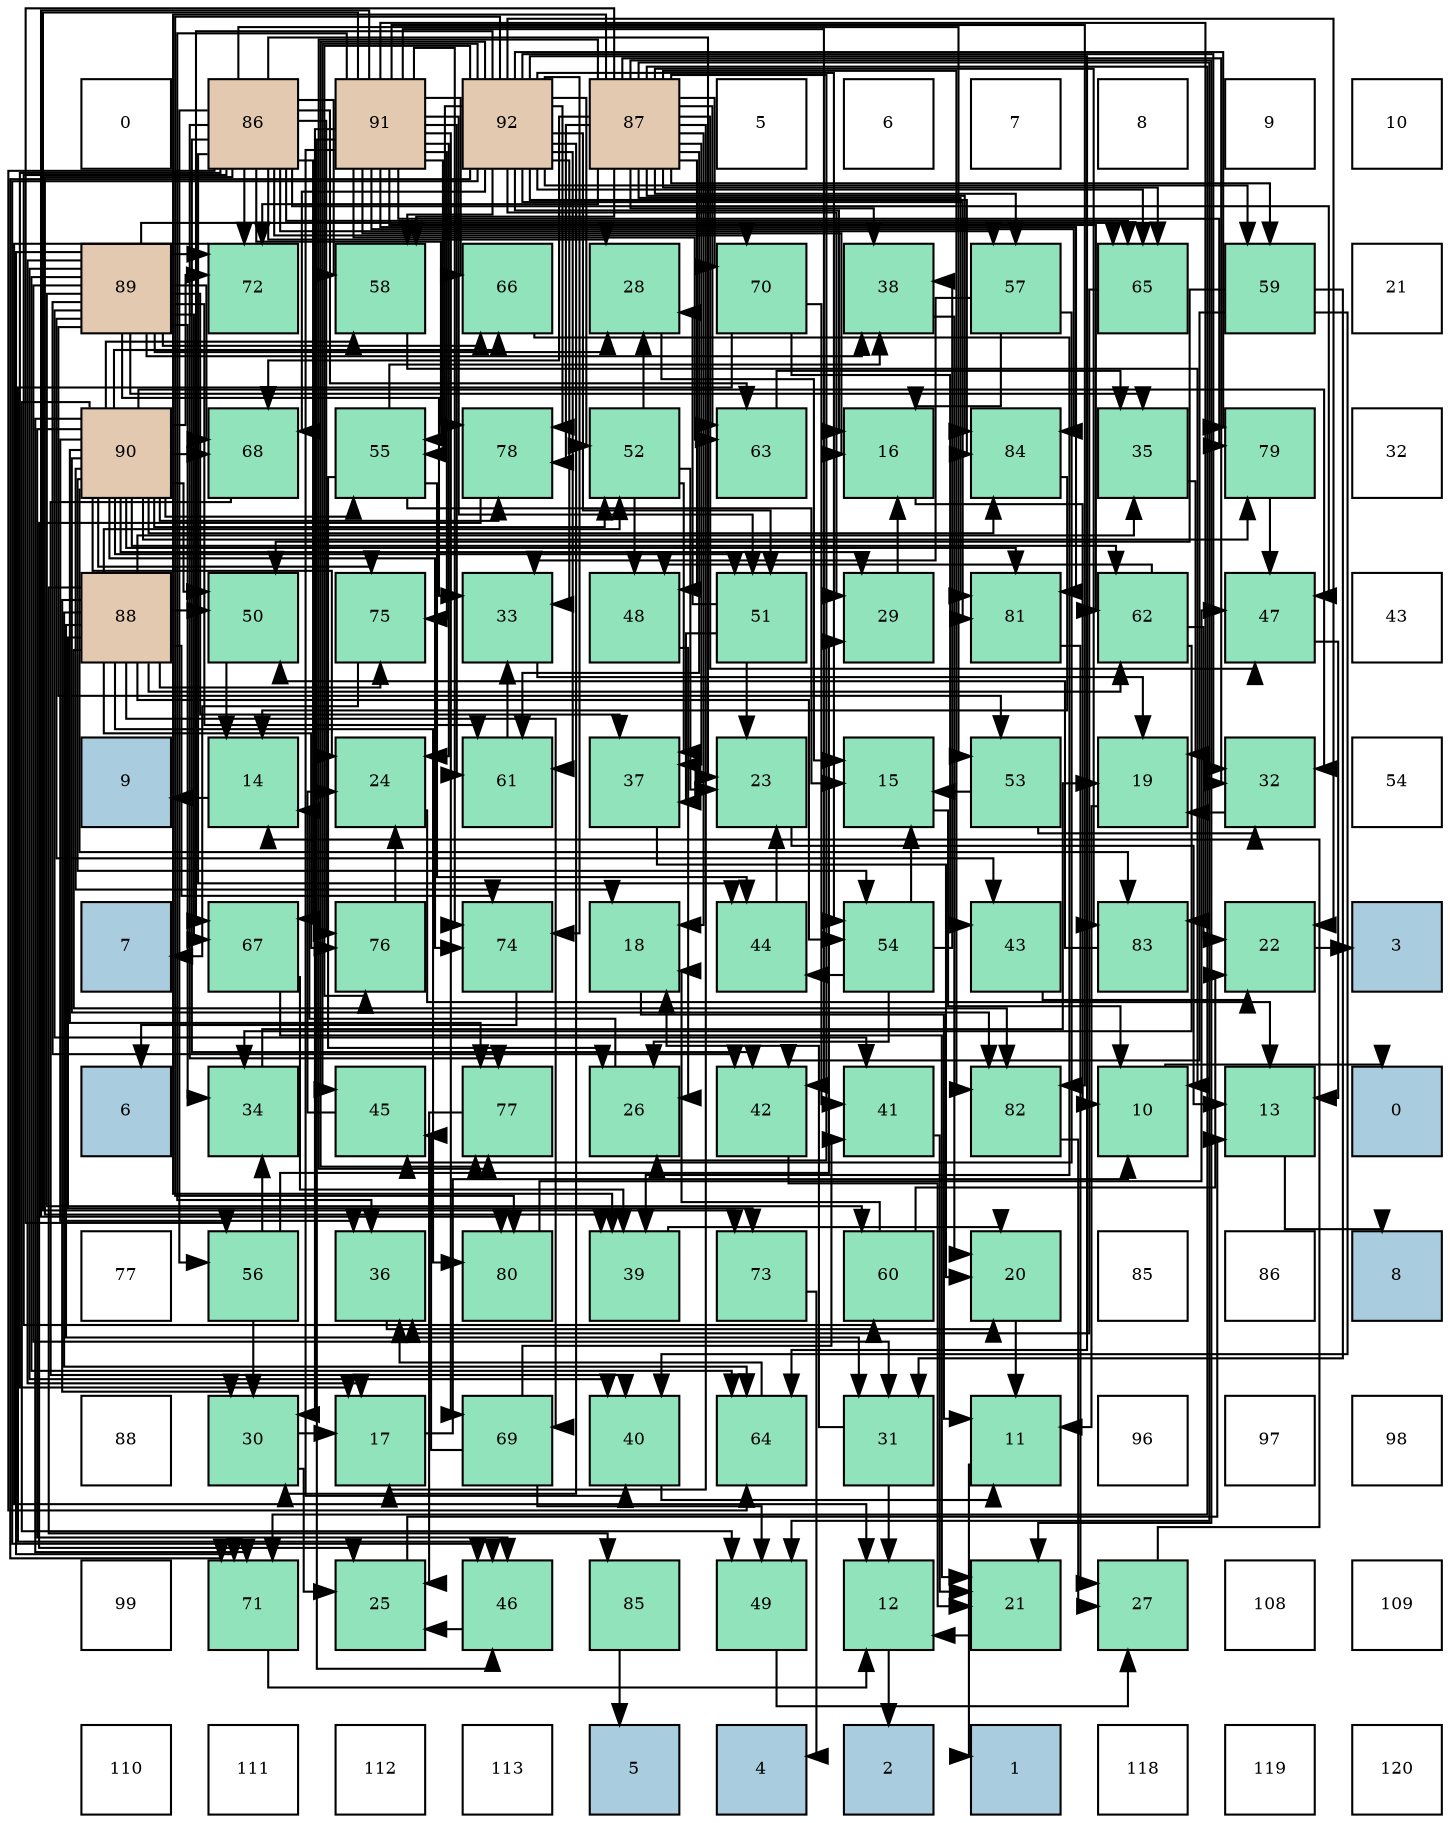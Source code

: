 digraph layout{
 rankdir=TB;
 splines=ortho;
 node [style=filled shape=square fixedsize=true width=0.6];
0[label="0", fontsize=8, fillcolor="#ffffff"];
1[label="86", fontsize=8, fillcolor="#e3c9af"];
2[label="91", fontsize=8, fillcolor="#e3c9af"];
3[label="92", fontsize=8, fillcolor="#e3c9af"];
4[label="87", fontsize=8, fillcolor="#e3c9af"];
5[label="5", fontsize=8, fillcolor="#ffffff"];
6[label="6", fontsize=8, fillcolor="#ffffff"];
7[label="7", fontsize=8, fillcolor="#ffffff"];
8[label="8", fontsize=8, fillcolor="#ffffff"];
9[label="9", fontsize=8, fillcolor="#ffffff"];
10[label="10", fontsize=8, fillcolor="#ffffff"];
11[label="89", fontsize=8, fillcolor="#e3c9af"];
12[label="72", fontsize=8, fillcolor="#91e3bb"];
13[label="58", fontsize=8, fillcolor="#91e3bb"];
14[label="66", fontsize=8, fillcolor="#91e3bb"];
15[label="28", fontsize=8, fillcolor="#91e3bb"];
16[label="70", fontsize=8, fillcolor="#91e3bb"];
17[label="38", fontsize=8, fillcolor="#91e3bb"];
18[label="57", fontsize=8, fillcolor="#91e3bb"];
19[label="65", fontsize=8, fillcolor="#91e3bb"];
20[label="59", fontsize=8, fillcolor="#91e3bb"];
21[label="21", fontsize=8, fillcolor="#ffffff"];
22[label="90", fontsize=8, fillcolor="#e3c9af"];
23[label="68", fontsize=8, fillcolor="#91e3bb"];
24[label="55", fontsize=8, fillcolor="#91e3bb"];
25[label="78", fontsize=8, fillcolor="#91e3bb"];
26[label="52", fontsize=8, fillcolor="#91e3bb"];
27[label="63", fontsize=8, fillcolor="#91e3bb"];
28[label="16", fontsize=8, fillcolor="#91e3bb"];
29[label="84", fontsize=8, fillcolor="#91e3bb"];
30[label="35", fontsize=8, fillcolor="#91e3bb"];
31[label="79", fontsize=8, fillcolor="#91e3bb"];
32[label="32", fontsize=8, fillcolor="#ffffff"];
33[label="88", fontsize=8, fillcolor="#e3c9af"];
34[label="50", fontsize=8, fillcolor="#91e3bb"];
35[label="75", fontsize=8, fillcolor="#91e3bb"];
36[label="33", fontsize=8, fillcolor="#91e3bb"];
37[label="48", fontsize=8, fillcolor="#91e3bb"];
38[label="51", fontsize=8, fillcolor="#91e3bb"];
39[label="29", fontsize=8, fillcolor="#91e3bb"];
40[label="81", fontsize=8, fillcolor="#91e3bb"];
41[label="62", fontsize=8, fillcolor="#91e3bb"];
42[label="47", fontsize=8, fillcolor="#91e3bb"];
43[label="43", fontsize=8, fillcolor="#ffffff"];
44[label="9", fontsize=8, fillcolor="#a9ccde"];
45[label="14", fontsize=8, fillcolor="#91e3bb"];
46[label="24", fontsize=8, fillcolor="#91e3bb"];
47[label="61", fontsize=8, fillcolor="#91e3bb"];
48[label="37", fontsize=8, fillcolor="#91e3bb"];
49[label="23", fontsize=8, fillcolor="#91e3bb"];
50[label="15", fontsize=8, fillcolor="#91e3bb"];
51[label="53", fontsize=8, fillcolor="#91e3bb"];
52[label="19", fontsize=8, fillcolor="#91e3bb"];
53[label="32", fontsize=8, fillcolor="#91e3bb"];
54[label="54", fontsize=8, fillcolor="#ffffff"];
55[label="7", fontsize=8, fillcolor="#a9ccde"];
56[label="67", fontsize=8, fillcolor="#91e3bb"];
57[label="76", fontsize=8, fillcolor="#91e3bb"];
58[label="74", fontsize=8, fillcolor="#91e3bb"];
59[label="18", fontsize=8, fillcolor="#91e3bb"];
60[label="44", fontsize=8, fillcolor="#91e3bb"];
61[label="54", fontsize=8, fillcolor="#91e3bb"];
62[label="43", fontsize=8, fillcolor="#91e3bb"];
63[label="83", fontsize=8, fillcolor="#91e3bb"];
64[label="22", fontsize=8, fillcolor="#91e3bb"];
65[label="3", fontsize=8, fillcolor="#a9ccde"];
66[label="6", fontsize=8, fillcolor="#a9ccde"];
67[label="34", fontsize=8, fillcolor="#91e3bb"];
68[label="45", fontsize=8, fillcolor="#91e3bb"];
69[label="77", fontsize=8, fillcolor="#91e3bb"];
70[label="26", fontsize=8, fillcolor="#91e3bb"];
71[label="42", fontsize=8, fillcolor="#91e3bb"];
72[label="41", fontsize=8, fillcolor="#91e3bb"];
73[label="82", fontsize=8, fillcolor="#91e3bb"];
74[label="10", fontsize=8, fillcolor="#91e3bb"];
75[label="13", fontsize=8, fillcolor="#91e3bb"];
76[label="0", fontsize=8, fillcolor="#a9ccde"];
77[label="77", fontsize=8, fillcolor="#ffffff"];
78[label="56", fontsize=8, fillcolor="#91e3bb"];
79[label="36", fontsize=8, fillcolor="#91e3bb"];
80[label="80", fontsize=8, fillcolor="#91e3bb"];
81[label="39", fontsize=8, fillcolor="#91e3bb"];
82[label="73", fontsize=8, fillcolor="#91e3bb"];
83[label="60", fontsize=8, fillcolor="#91e3bb"];
84[label="20", fontsize=8, fillcolor="#91e3bb"];
85[label="85", fontsize=8, fillcolor="#ffffff"];
86[label="86", fontsize=8, fillcolor="#ffffff"];
87[label="8", fontsize=8, fillcolor="#a9ccde"];
88[label="88", fontsize=8, fillcolor="#ffffff"];
89[label="30", fontsize=8, fillcolor="#91e3bb"];
90[label="17", fontsize=8, fillcolor="#91e3bb"];
91[label="69", fontsize=8, fillcolor="#91e3bb"];
92[label="40", fontsize=8, fillcolor="#91e3bb"];
93[label="64", fontsize=8, fillcolor="#91e3bb"];
94[label="31", fontsize=8, fillcolor="#91e3bb"];
95[label="11", fontsize=8, fillcolor="#91e3bb"];
96[label="96", fontsize=8, fillcolor="#ffffff"];
97[label="97", fontsize=8, fillcolor="#ffffff"];
98[label="98", fontsize=8, fillcolor="#ffffff"];
99[label="99", fontsize=8, fillcolor="#ffffff"];
100[label="71", fontsize=8, fillcolor="#91e3bb"];
101[label="25", fontsize=8, fillcolor="#91e3bb"];
102[label="46", fontsize=8, fillcolor="#91e3bb"];
103[label="85", fontsize=8, fillcolor="#91e3bb"];
104[label="49", fontsize=8, fillcolor="#91e3bb"];
105[label="12", fontsize=8, fillcolor="#91e3bb"];
106[label="21", fontsize=8, fillcolor="#91e3bb"];
107[label="27", fontsize=8, fillcolor="#91e3bb"];
108[label="108", fontsize=8, fillcolor="#ffffff"];
109[label="109", fontsize=8, fillcolor="#ffffff"];
110[label="110", fontsize=8, fillcolor="#ffffff"];
111[label="111", fontsize=8, fillcolor="#ffffff"];
112[label="112", fontsize=8, fillcolor="#ffffff"];
113[label="113", fontsize=8, fillcolor="#ffffff"];
114[label="5", fontsize=8, fillcolor="#a9ccde"];
115[label="4", fontsize=8, fillcolor="#a9ccde"];
116[label="2", fontsize=8, fillcolor="#a9ccde"];
117[label="1", fontsize=8, fillcolor="#a9ccde"];
118[label="118", fontsize=8, fillcolor="#ffffff"];
119[label="119", fontsize=8, fillcolor="#ffffff"];
120[label="120", fontsize=8, fillcolor="#ffffff"];
edge [constraint=false, style=vis];74 -> 76;
95 -> 117;
105 -> 116;
75 -> 87;
45 -> 44;
50 -> 74;
28 -> 74;
90 -> 74;
59 -> 95;
52 -> 95;
84 -> 95;
106 -> 105;
64 -> 65;
49 -> 75;
46 -> 75;
101 -> 75;
70 -> 45;
107 -> 45;
15 -> 50;
39 -> 28;
89 -> 90;
89 -> 101;
94 -> 105;
94 -> 59;
53 -> 52;
36 -> 52;
67 -> 52;
30 -> 52;
79 -> 84;
48 -> 84;
17 -> 84;
81 -> 84;
92 -> 95;
72 -> 106;
71 -> 106;
62 -> 64;
60 -> 49;
68 -> 46;
102 -> 101;
42 -> 75;
37 -> 70;
104 -> 107;
34 -> 45;
38 -> 49;
38 -> 15;
38 -> 48;
26 -> 49;
26 -> 15;
26 -> 48;
26 -> 37;
51 -> 50;
51 -> 53;
61 -> 50;
61 -> 70;
61 -> 17;
61 -> 60;
24 -> 50;
24 -> 70;
24 -> 17;
24 -> 60;
78 -> 39;
78 -> 89;
78 -> 67;
18 -> 28;
18 -> 36;
18 -> 68;
13 -> 74;
20 -> 94;
20 -> 92;
20 -> 71;
20 -> 34;
83 -> 59;
83 -> 64;
47 -> 36;
41 -> 64;
41 -> 67;
41 -> 37;
27 -> 30;
93 -> 79;
19 -> 79;
14 -> 81;
56 -> 106;
56 -> 81;
23 -> 92;
91 -> 72;
91 -> 68;
91 -> 104;
16 -> 72;
16 -> 62;
16 -> 102;
100 -> 105;
12 -> 105;
82 -> 115;
58 -> 66;
35 -> 55;
57 -> 46;
69 -> 101;
25 -> 101;
31 -> 42;
80 -> 42;
40 -> 107;
73 -> 107;
63 -> 34;
29 -> 45;
103 -> 114;
1 -> 90;
1 -> 49;
1 -> 15;
1 -> 81;
1 -> 71;
1 -> 60;
1 -> 42;
1 -> 51;
1 -> 78;
1 -> 18;
1 -> 13;
1 -> 83;
1 -> 27;
1 -> 93;
1 -> 19;
1 -> 56;
1 -> 16;
1 -> 12;
1 -> 57;
1 -> 69;
1 -> 25;
4 -> 90;
4 -> 59;
4 -> 106;
4 -> 70;
4 -> 53;
4 -> 48;
4 -> 17;
4 -> 81;
4 -> 42;
4 -> 37;
4 -> 104;
4 -> 78;
4 -> 18;
4 -> 13;
4 -> 20;
4 -> 47;
4 -> 27;
4 -> 19;
4 -> 23;
4 -> 16;
4 -> 100;
4 -> 12;
4 -> 69;
4 -> 25;
4 -> 40;
4 -> 73;
4 -> 63;
4 -> 29;
33 -> 89;
33 -> 94;
33 -> 30;
33 -> 34;
33 -> 26;
33 -> 61;
33 -> 41;
33 -> 93;
33 -> 91;
33 -> 82;
33 -> 58;
33 -> 35;
33 -> 57;
33 -> 80;
33 -> 73;
33 -> 103;
11 -> 90;
11 -> 15;
11 -> 94;
11 -> 36;
11 -> 67;
11 -> 30;
11 -> 48;
11 -> 17;
11 -> 92;
11 -> 72;
11 -> 71;
11 -> 62;
11 -> 51;
11 -> 83;
11 -> 47;
11 -> 93;
11 -> 19;
11 -> 14;
11 -> 56;
11 -> 23;
11 -> 100;
11 -> 12;
22 -> 59;
22 -> 46;
22 -> 39;
22 -> 53;
22 -> 79;
22 -> 102;
22 -> 104;
22 -> 34;
22 -> 38;
22 -> 26;
22 -> 61;
22 -> 24;
22 -> 13;
22 -> 41;
22 -> 14;
22 -> 23;
22 -> 100;
22 -> 12;
22 -> 58;
22 -> 35;
22 -> 69;
22 -> 25;
22 -> 31;
22 -> 40;
22 -> 73;
22 -> 63;
22 -> 29;
2 -> 28;
2 -> 46;
2 -> 89;
2 -> 79;
2 -> 92;
2 -> 71;
2 -> 102;
2 -> 38;
2 -> 24;
2 -> 47;
2 -> 41;
2 -> 27;
2 -> 14;
2 -> 91;
2 -> 82;
2 -> 58;
2 -> 35;
2 -> 31;
2 -> 80;
2 -> 40;
2 -> 73;
2 -> 63;
2 -> 29;
3 -> 28;
3 -> 64;
3 -> 39;
3 -> 89;
3 -> 53;
3 -> 36;
3 -> 68;
3 -> 102;
3 -> 38;
3 -> 26;
3 -> 61;
3 -> 24;
3 -> 13;
3 -> 20;
3 -> 47;
3 -> 93;
3 -> 19;
3 -> 56;
3 -> 23;
3 -> 100;
3 -> 58;
3 -> 57;
3 -> 69;
3 -> 25;
3 -> 31;
3 -> 80;
3 -> 40;
3 -> 29;
edge [constraint=true, style=invis];
0 -> 11 -> 22 -> 33 -> 44 -> 55 -> 66 -> 77 -> 88 -> 99 -> 110;
1 -> 12 -> 23 -> 34 -> 45 -> 56 -> 67 -> 78 -> 89 -> 100 -> 111;
2 -> 13 -> 24 -> 35 -> 46 -> 57 -> 68 -> 79 -> 90 -> 101 -> 112;
3 -> 14 -> 25 -> 36 -> 47 -> 58 -> 69 -> 80 -> 91 -> 102 -> 113;
4 -> 15 -> 26 -> 37 -> 48 -> 59 -> 70 -> 81 -> 92 -> 103 -> 114;
5 -> 16 -> 27 -> 38 -> 49 -> 60 -> 71 -> 82 -> 93 -> 104 -> 115;
6 -> 17 -> 28 -> 39 -> 50 -> 61 -> 72 -> 83 -> 94 -> 105 -> 116;
7 -> 18 -> 29 -> 40 -> 51 -> 62 -> 73 -> 84 -> 95 -> 106 -> 117;
8 -> 19 -> 30 -> 41 -> 52 -> 63 -> 74 -> 85 -> 96 -> 107 -> 118;
9 -> 20 -> 31 -> 42 -> 53 -> 64 -> 75 -> 86 -> 97 -> 108 -> 119;
10 -> 21 -> 32 -> 43 -> 54 -> 65 -> 76 -> 87 -> 98 -> 109 -> 120;
rank = same {0 -> 1 -> 2 -> 3 -> 4 -> 5 -> 6 -> 7 -> 8 -> 9 -> 10};
rank = same {11 -> 12 -> 13 -> 14 -> 15 -> 16 -> 17 -> 18 -> 19 -> 20 -> 21};
rank = same {22 -> 23 -> 24 -> 25 -> 26 -> 27 -> 28 -> 29 -> 30 -> 31 -> 32};
rank = same {33 -> 34 -> 35 -> 36 -> 37 -> 38 -> 39 -> 40 -> 41 -> 42 -> 43};
rank = same {44 -> 45 -> 46 -> 47 -> 48 -> 49 -> 50 -> 51 -> 52 -> 53 -> 54};
rank = same {55 -> 56 -> 57 -> 58 -> 59 -> 60 -> 61 -> 62 -> 63 -> 64 -> 65};
rank = same {66 -> 67 -> 68 -> 69 -> 70 -> 71 -> 72 -> 73 -> 74 -> 75 -> 76};
rank = same {77 -> 78 -> 79 -> 80 -> 81 -> 82 -> 83 -> 84 -> 85 -> 86 -> 87};
rank = same {88 -> 89 -> 90 -> 91 -> 92 -> 93 -> 94 -> 95 -> 96 -> 97 -> 98};
rank = same {99 -> 100 -> 101 -> 102 -> 103 -> 104 -> 105 -> 106 -> 107 -> 108 -> 109};
rank = same {110 -> 111 -> 112 -> 113 -> 114 -> 115 -> 116 -> 117 -> 118 -> 119 -> 120};
}